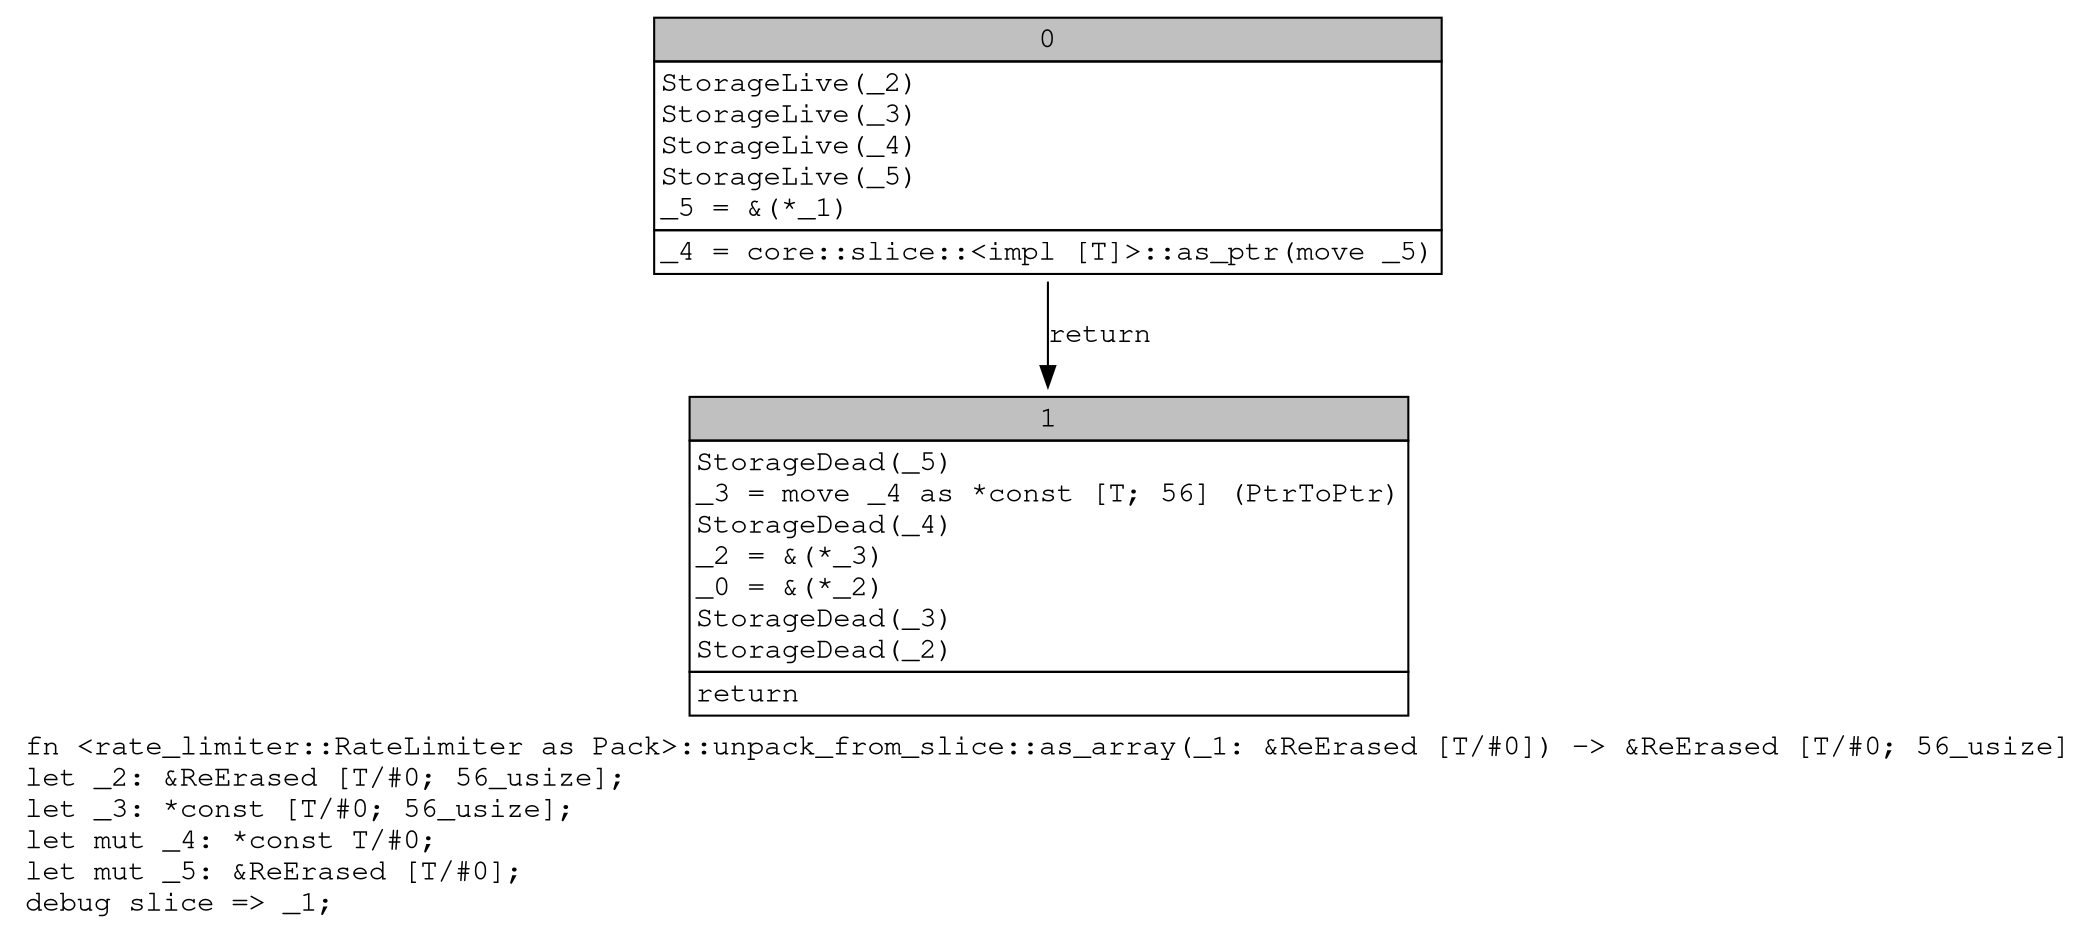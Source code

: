 digraph Mir_0_2233 {
    graph [fontname="Courier, monospace"];
    node [fontname="Courier, monospace"];
    edge [fontname="Courier, monospace"];
    label=<fn &lt;rate_limiter::RateLimiter as Pack&gt;::unpack_from_slice::as_array(_1: &amp;ReErased [T/#0]) -&gt; &amp;ReErased [T/#0; 56_usize]<br align="left"/>let _2: &amp;ReErased [T/#0; 56_usize];<br align="left"/>let _3: *const [T/#0; 56_usize];<br align="left"/>let mut _4: *const T/#0;<br align="left"/>let mut _5: &amp;ReErased [T/#0];<br align="left"/>debug slice =&gt; _1;<br align="left"/>>;
    bb0__0_2233 [shape="none", label=<<table border="0" cellborder="1" cellspacing="0"><tr><td bgcolor="gray" align="center" colspan="1">0</td></tr><tr><td align="left" balign="left">StorageLive(_2)<br/>StorageLive(_3)<br/>StorageLive(_4)<br/>StorageLive(_5)<br/>_5 = &amp;(*_1)<br/></td></tr><tr><td align="left">_4 = core::slice::&lt;impl [T]&gt;::as_ptr(move _5)</td></tr></table>>];
    bb1__0_2233 [shape="none", label=<<table border="0" cellborder="1" cellspacing="0"><tr><td bgcolor="gray" align="center" colspan="1">1</td></tr><tr><td align="left" balign="left">StorageDead(_5)<br/>_3 = move _4 as *const [T; 56] (PtrToPtr)<br/>StorageDead(_4)<br/>_2 = &amp;(*_3)<br/>_0 = &amp;(*_2)<br/>StorageDead(_3)<br/>StorageDead(_2)<br/></td></tr><tr><td align="left">return</td></tr></table>>];
    bb0__0_2233 -> bb1__0_2233 [label="return"];
}

